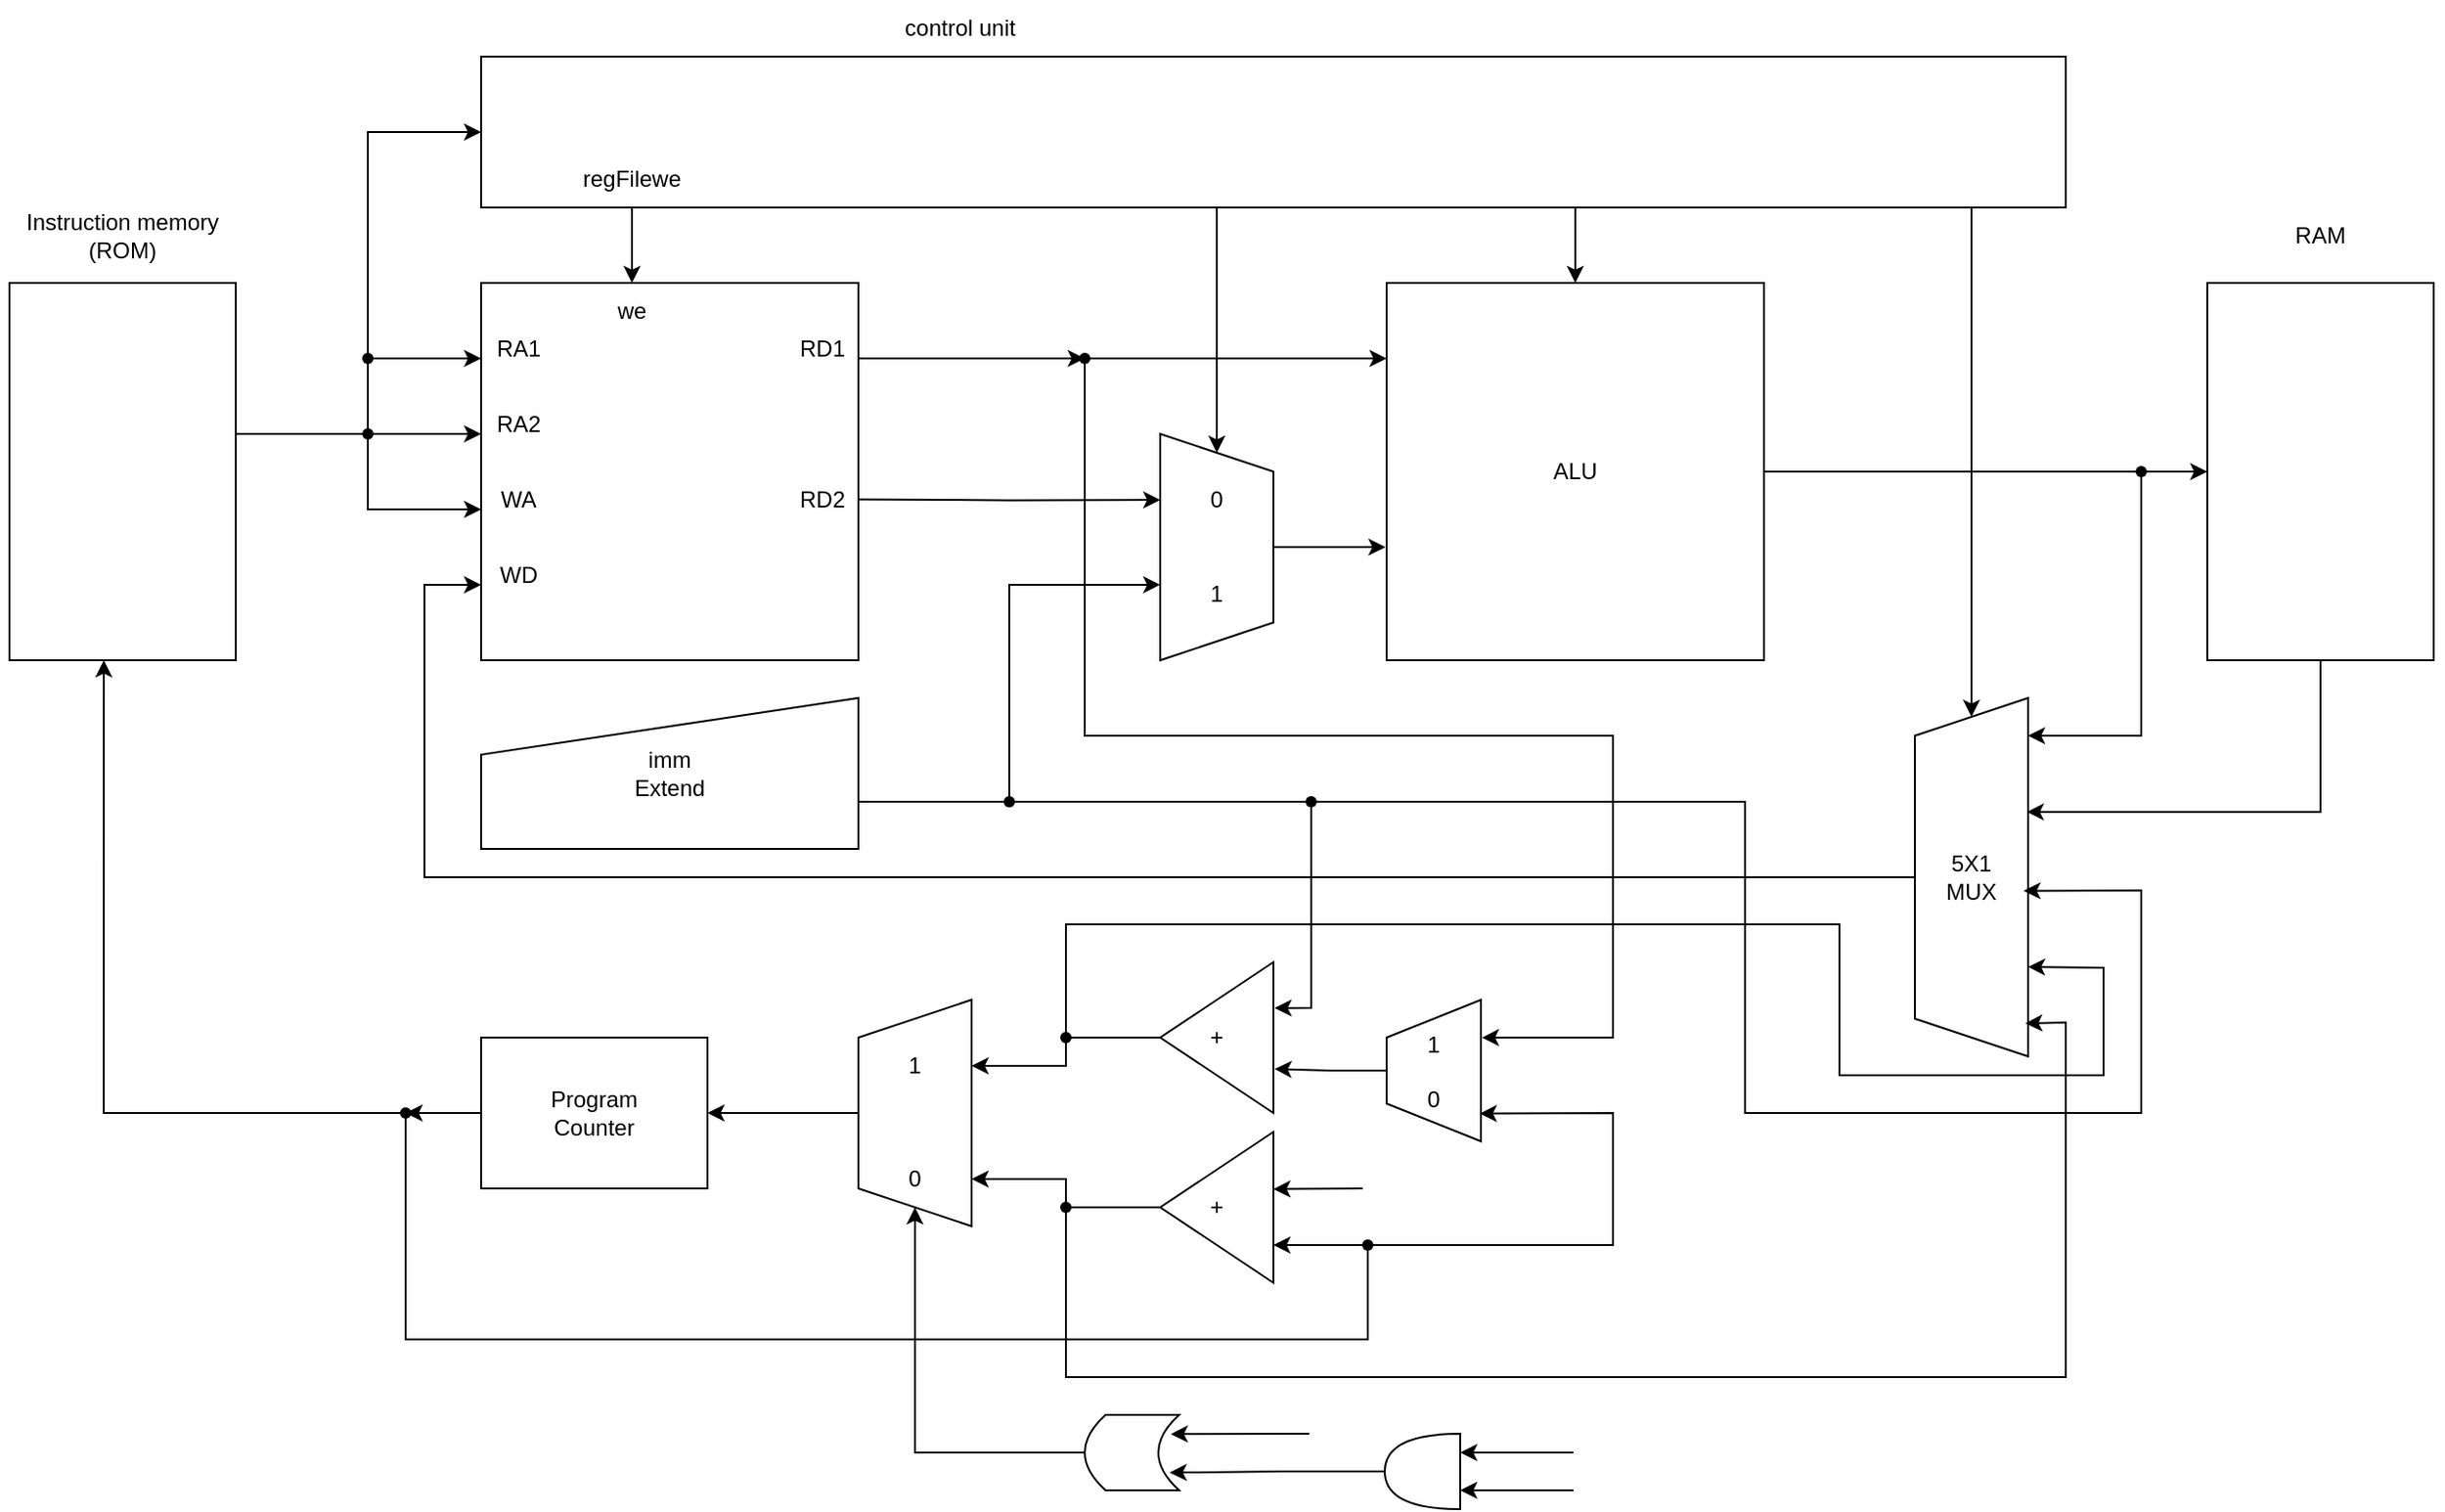<mxfile version="26.2.12">
  <diagram name="페이지-1" id="Pp6vh4Ir5vhfQlNTvURK">
    <mxGraphModel dx="1643" dy="444" grid="1" gridSize="10" guides="1" tooltips="1" connect="1" arrows="1" fold="1" page="1" pageScale="1" pageWidth="827" pageHeight="1169" math="0" shadow="0">
      <root>
        <mxCell id="0" />
        <mxCell id="1" parent="0" />
        <mxCell id="kW_ocDge__aSZDnSdW5C-100" style="edgeStyle=orthogonalEdgeStyle;rounded=0;orthogonalLoop=1;jettySize=auto;html=1;entryX=0;entryY=0.5;entryDx=0;entryDy=0;" edge="1" parent="1" source="kW_ocDge__aSZDnSdW5C-2" target="kW_ocDge__aSZDnSdW5C-15">
          <mxGeometry relative="1" as="geometry">
            <Array as="points">
              <mxPoint x="550" y="230" />
              <mxPoint x="550" y="230" />
            </Array>
          </mxGeometry>
        </mxCell>
        <mxCell id="kW_ocDge__aSZDnSdW5C-101" style="edgeStyle=orthogonalEdgeStyle;rounded=0;orthogonalLoop=1;jettySize=auto;html=1;entryX=0.5;entryY=0;entryDx=0;entryDy=0;" edge="1" parent="1" source="kW_ocDge__aSZDnSdW5C-2" target="kW_ocDge__aSZDnSdW5C-24">
          <mxGeometry relative="1" as="geometry">
            <Array as="points">
              <mxPoint x="740" y="220" />
              <mxPoint x="740" y="220" />
            </Array>
          </mxGeometry>
        </mxCell>
        <mxCell id="kW_ocDge__aSZDnSdW5C-102" style="edgeStyle=orthogonalEdgeStyle;rounded=0;orthogonalLoop=1;jettySize=auto;html=1;entryX=1;entryY=0.5;entryDx=0;entryDy=0;" edge="1" parent="1" source="kW_ocDge__aSZDnSdW5C-2" target="kW_ocDge__aSZDnSdW5C-42">
          <mxGeometry relative="1" as="geometry">
            <Array as="points">
              <mxPoint x="950" y="280" />
              <mxPoint x="950" y="280" />
            </Array>
          </mxGeometry>
        </mxCell>
        <mxCell id="kW_ocDge__aSZDnSdW5C-2" value="" style="rounded=0;whiteSpace=wrap;html=1;" vertex="1" parent="1">
          <mxGeometry x="160" y="120" width="840" height="80" as="geometry" />
        </mxCell>
        <mxCell id="kW_ocDge__aSZDnSdW5C-3" value="control unit" style="text;html=1;align=center;verticalAlign=middle;whiteSpace=wrap;rounded=0;" vertex="1" parent="1">
          <mxGeometry x="371" y="90" width="86" height="30" as="geometry" />
        </mxCell>
        <mxCell id="kW_ocDge__aSZDnSdW5C-10" style="edgeStyle=orthogonalEdgeStyle;rounded=0;orthogonalLoop=1;jettySize=auto;html=1;exitX=0.5;exitY=1;exitDx=0;exitDy=0;entryX=0.5;entryY=0;entryDx=0;entryDy=0;" edge="1" parent="1" source="kW_ocDge__aSZDnSdW5C-4" target="kW_ocDge__aSZDnSdW5C-9">
          <mxGeometry relative="1" as="geometry" />
        </mxCell>
        <mxCell id="kW_ocDge__aSZDnSdW5C-4" value="regFilewe" style="text;html=1;align=center;verticalAlign=middle;whiteSpace=wrap;rounded=0;" vertex="1" parent="1">
          <mxGeometry x="210" y="170" width="60" height="30" as="geometry" />
        </mxCell>
        <mxCell id="kW_ocDge__aSZDnSdW5C-6" value="" style="whiteSpace=wrap;html=1;aspect=fixed;" vertex="1" parent="1">
          <mxGeometry x="160" y="240" width="200" height="200" as="geometry" />
        </mxCell>
        <mxCell id="kW_ocDge__aSZDnSdW5C-9" value="we" style="text;html=1;align=center;verticalAlign=middle;whiteSpace=wrap;rounded=0;" vertex="1" parent="1">
          <mxGeometry x="210" y="240" width="60" height="30" as="geometry" />
        </mxCell>
        <mxCell id="kW_ocDge__aSZDnSdW5C-11" value="RA1" style="text;html=1;align=center;verticalAlign=middle;whiteSpace=wrap;rounded=0;" vertex="1" parent="1">
          <mxGeometry x="150" y="260" width="60" height="30" as="geometry" />
        </mxCell>
        <mxCell id="kW_ocDge__aSZDnSdW5C-12" value="RA2" style="text;html=1;align=center;verticalAlign=middle;whiteSpace=wrap;rounded=0;" vertex="1" parent="1">
          <mxGeometry x="150" y="300" width="60" height="30" as="geometry" />
        </mxCell>
        <mxCell id="kW_ocDge__aSZDnSdW5C-13" value="WA" style="text;html=1;align=center;verticalAlign=middle;whiteSpace=wrap;rounded=0;" vertex="1" parent="1">
          <mxGeometry x="150" y="340" width="60" height="30" as="geometry" />
        </mxCell>
        <mxCell id="kW_ocDge__aSZDnSdW5C-14" value="WD" style="text;html=1;align=center;verticalAlign=middle;whiteSpace=wrap;rounded=0;" vertex="1" parent="1">
          <mxGeometry x="150" y="380" width="60" height="30" as="geometry" />
        </mxCell>
        <mxCell id="kW_ocDge__aSZDnSdW5C-30" style="edgeStyle=orthogonalEdgeStyle;rounded=0;orthogonalLoop=1;jettySize=auto;html=1;exitX=0.5;exitY=0;exitDx=0;exitDy=0;entryX=-0.003;entryY=0.7;entryDx=0;entryDy=0;entryPerimeter=0;" edge="1" parent="1" source="kW_ocDge__aSZDnSdW5C-15" target="kW_ocDge__aSZDnSdW5C-24">
          <mxGeometry relative="1" as="geometry">
            <mxPoint x="590" y="380" as="targetPoint" />
          </mxGeometry>
        </mxCell>
        <mxCell id="kW_ocDge__aSZDnSdW5C-15" value="" style="shape=trapezoid;perimeter=trapezoidPerimeter;whiteSpace=wrap;html=1;fixedSize=1;direction=south;" vertex="1" parent="1">
          <mxGeometry x="520" y="320" width="60" height="120" as="geometry" />
        </mxCell>
        <mxCell id="kW_ocDge__aSZDnSdW5C-16" value="0" style="text;html=1;align=center;verticalAlign=middle;whiteSpace=wrap;rounded=0;" vertex="1" parent="1">
          <mxGeometry x="520" y="340" width="60" height="30" as="geometry" />
        </mxCell>
        <mxCell id="kW_ocDge__aSZDnSdW5C-17" value="1" style="text;html=1;align=center;verticalAlign=middle;whiteSpace=wrap;rounded=0;" vertex="1" parent="1">
          <mxGeometry x="520" y="390" width="60" height="30" as="geometry" />
        </mxCell>
        <mxCell id="kW_ocDge__aSZDnSdW5C-46" style="edgeStyle=orthogonalEdgeStyle;rounded=0;orthogonalLoop=1;jettySize=auto;html=1;entryX=0;entryY=0.5;entryDx=0;entryDy=0;" edge="1" parent="1" source="kW_ocDge__aSZDnSdW5C-24" target="kW_ocDge__aSZDnSdW5C-43">
          <mxGeometry relative="1" as="geometry" />
        </mxCell>
        <mxCell id="kW_ocDge__aSZDnSdW5C-24" value="ALU" style="whiteSpace=wrap;html=1;aspect=fixed;" vertex="1" parent="1">
          <mxGeometry x="640" y="240" width="200" height="200" as="geometry" />
        </mxCell>
        <mxCell id="kW_ocDge__aSZDnSdW5C-25" value="" style="endArrow=classic;html=1;rounded=0;entryX=0;entryY=0.2;entryDx=0;entryDy=0;entryPerimeter=0;" edge="1" parent="1" source="kW_ocDge__aSZDnSdW5C-74" target="kW_ocDge__aSZDnSdW5C-24">
          <mxGeometry width="50" height="50" relative="1" as="geometry">
            <mxPoint x="360" y="280" as="sourcePoint" />
            <mxPoint x="410" y="230" as="targetPoint" />
          </mxGeometry>
        </mxCell>
        <mxCell id="kW_ocDge__aSZDnSdW5C-26" value="RD1" style="text;html=1;align=center;verticalAlign=middle;whiteSpace=wrap;rounded=0;" vertex="1" parent="1">
          <mxGeometry x="311" y="260" width="60" height="30" as="geometry" />
        </mxCell>
        <mxCell id="kW_ocDge__aSZDnSdW5C-28" style="edgeStyle=orthogonalEdgeStyle;rounded=0;orthogonalLoop=1;jettySize=auto;html=1;" edge="1" parent="1" target="kW_ocDge__aSZDnSdW5C-16">
          <mxGeometry relative="1" as="geometry">
            <mxPoint x="360" y="354.71" as="sourcePoint" />
            <mxPoint x="499" y="354.71" as="targetPoint" />
          </mxGeometry>
        </mxCell>
        <mxCell id="kW_ocDge__aSZDnSdW5C-27" value="RD2" style="text;html=1;align=center;verticalAlign=middle;whiteSpace=wrap;rounded=0;" vertex="1" parent="1">
          <mxGeometry x="311" y="340" width="60" height="30" as="geometry" />
        </mxCell>
        <mxCell id="kW_ocDge__aSZDnSdW5C-39" style="edgeStyle=orthogonalEdgeStyle;rounded=0;orthogonalLoop=1;jettySize=auto;html=1;entryX=0;entryY=0.333;entryDx=0;entryDy=0;entryPerimeter=0;" edge="1" parent="1" target="kW_ocDge__aSZDnSdW5C-17">
          <mxGeometry relative="1" as="geometry">
            <mxPoint x="480" y="400" as="targetPoint" />
            <mxPoint x="360" y="515.029" as="sourcePoint" />
            <Array as="points">
              <mxPoint x="440" y="515" />
              <mxPoint x="440" y="400" />
            </Array>
          </mxGeometry>
        </mxCell>
        <mxCell id="kW_ocDge__aSZDnSdW5C-33" value="" style="rounded=0;whiteSpace=wrap;html=1;" vertex="1" parent="1">
          <mxGeometry x="-90" y="240" width="120" height="200" as="geometry" />
        </mxCell>
        <mxCell id="kW_ocDge__aSZDnSdW5C-34" value="Instruction memory&lt;div&gt;(ROM)&lt;/div&gt;" style="text;html=1;align=center;verticalAlign=middle;whiteSpace=wrap;rounded=0;" vertex="1" parent="1">
          <mxGeometry x="-95" y="200" width="130" height="30" as="geometry" />
        </mxCell>
        <mxCell id="kW_ocDge__aSZDnSdW5C-36" value="Program&lt;div&gt;Counter&lt;/div&gt;" style="rounded=0;whiteSpace=wrap;html=1;" vertex="1" parent="1">
          <mxGeometry x="160" y="640" width="120" height="80" as="geometry" />
        </mxCell>
        <mxCell id="kW_ocDge__aSZDnSdW5C-38" style="edgeStyle=orthogonalEdgeStyle;rounded=0;orthogonalLoop=1;jettySize=auto;html=1;" edge="1" parent="1" source="kW_ocDge__aSZDnSdW5C-37" target="kW_ocDge__aSZDnSdW5C-36">
          <mxGeometry relative="1" as="geometry" />
        </mxCell>
        <mxCell id="kW_ocDge__aSZDnSdW5C-37" value="" style="shape=trapezoid;perimeter=trapezoidPerimeter;whiteSpace=wrap;html=1;fixedSize=1;direction=north;" vertex="1" parent="1">
          <mxGeometry x="360" y="620" width="60" height="120" as="geometry" />
        </mxCell>
        <mxCell id="kW_ocDge__aSZDnSdW5C-40" value="" style="shape=waypoint;sketch=0;fillStyle=solid;size=6;pointerEvents=1;points=[];fillColor=none;resizable=0;rotatable=0;perimeter=centerPerimeter;snapToPoint=1;" vertex="1" parent="1">
          <mxGeometry x="430" y="505" width="20" height="20" as="geometry" />
        </mxCell>
        <mxCell id="kW_ocDge__aSZDnSdW5C-41" value="+" style="triangle;whiteSpace=wrap;html=1;direction=west;" vertex="1" parent="1">
          <mxGeometry x="520" y="600" width="60" height="80" as="geometry" />
        </mxCell>
        <mxCell id="kW_ocDge__aSZDnSdW5C-52" style="edgeStyle=orthogonalEdgeStyle;rounded=0;orthogonalLoop=1;jettySize=auto;html=1;entryX=0.167;entryY=0.667;entryDx=0;entryDy=0;entryPerimeter=0;" edge="1" parent="1" source="kW_ocDge__aSZDnSdW5C-42" target="kW_ocDge__aSZDnSdW5C-14">
          <mxGeometry relative="1" as="geometry">
            <mxPoint x="130" y="460" as="targetPoint" />
            <Array as="points">
              <mxPoint x="130" y="555" />
              <mxPoint x="130" y="400" />
            </Array>
          </mxGeometry>
        </mxCell>
        <mxCell id="kW_ocDge__aSZDnSdW5C-42" value="5X1&lt;div&gt;MUX&lt;/div&gt;" style="shape=trapezoid;perimeter=trapezoidPerimeter;whiteSpace=wrap;html=1;fixedSize=1;direction=north;" vertex="1" parent="1">
          <mxGeometry x="920" y="460" width="60" height="190" as="geometry" />
        </mxCell>
        <mxCell id="kW_ocDge__aSZDnSdW5C-51" style="edgeStyle=orthogonalEdgeStyle;rounded=0;orthogonalLoop=1;jettySize=auto;html=1;entryX=0.682;entryY=0.989;entryDx=0;entryDy=0;entryPerimeter=0;" edge="1" parent="1" source="kW_ocDge__aSZDnSdW5C-43" target="kW_ocDge__aSZDnSdW5C-42">
          <mxGeometry relative="1" as="geometry">
            <mxPoint x="1080" y="520" as="targetPoint" />
            <Array as="points">
              <mxPoint x="1135" y="520" />
            </Array>
          </mxGeometry>
        </mxCell>
        <mxCell id="kW_ocDge__aSZDnSdW5C-43" value="" style="rounded=0;whiteSpace=wrap;html=1;" vertex="1" parent="1">
          <mxGeometry x="1075" y="240" width="120" height="200" as="geometry" />
        </mxCell>
        <mxCell id="kW_ocDge__aSZDnSdW5C-44" value="RAM" style="text;html=1;align=center;verticalAlign=middle;whiteSpace=wrap;rounded=0;" vertex="1" parent="1">
          <mxGeometry x="1070" y="200" width="130" height="30" as="geometry" />
        </mxCell>
        <mxCell id="kW_ocDge__aSZDnSdW5C-47" value="" style="shape=waypoint;sketch=0;fillStyle=solid;size=6;pointerEvents=1;points=[];fillColor=none;resizable=0;rotatable=0;perimeter=centerPerimeter;snapToPoint=1;" vertex="1" parent="1">
          <mxGeometry x="1030" y="330" width="20" height="20" as="geometry" />
        </mxCell>
        <mxCell id="kW_ocDge__aSZDnSdW5C-49" value="" style="endArrow=classic;html=1;rounded=0;" edge="1" parent="1">
          <mxGeometry width="50" height="50" relative="1" as="geometry">
            <mxPoint x="1040" y="340" as="sourcePoint" />
            <mxPoint x="980" y="480" as="targetPoint" />
            <Array as="points">
              <mxPoint x="1040" y="480" />
            </Array>
          </mxGeometry>
        </mxCell>
        <mxCell id="kW_ocDge__aSZDnSdW5C-53" style="edgeStyle=orthogonalEdgeStyle;rounded=0;orthogonalLoop=1;jettySize=auto;html=1;entryX=0.417;entryY=1;entryDx=0;entryDy=0;entryPerimeter=0;" edge="1" parent="1" source="kW_ocDge__aSZDnSdW5C-54" target="kW_ocDge__aSZDnSdW5C-33">
          <mxGeometry relative="1" as="geometry" />
        </mxCell>
        <mxCell id="kW_ocDge__aSZDnSdW5C-57" value="" style="endArrow=classic;html=1;rounded=0;entryX=0;entryY=0.25;entryDx=0;entryDy=0;" edge="1" parent="1" target="kW_ocDge__aSZDnSdW5C-63">
          <mxGeometry width="50" height="50" relative="1" as="geometry">
            <mxPoint x="120" y="680" as="sourcePoint" />
            <mxPoint x="480" y="720" as="targetPoint" />
            <Array as="points">
              <mxPoint x="120" y="800" />
              <mxPoint x="630" y="800" />
              <mxPoint x="630" y="750" />
            </Array>
          </mxGeometry>
        </mxCell>
        <mxCell id="kW_ocDge__aSZDnSdW5C-58" value="" style="edgeStyle=orthogonalEdgeStyle;rounded=0;orthogonalLoop=1;jettySize=auto;html=1;entryDx=0;entryDy=0;entryPerimeter=0;" edge="1" parent="1" source="kW_ocDge__aSZDnSdW5C-36" target="kW_ocDge__aSZDnSdW5C-54">
          <mxGeometry relative="1" as="geometry">
            <mxPoint x="160" y="680" as="sourcePoint" />
            <mxPoint x="-40" y="440" as="targetPoint" />
          </mxGeometry>
        </mxCell>
        <mxCell id="kW_ocDge__aSZDnSdW5C-54" value="" style="shape=waypoint;sketch=0;fillStyle=solid;size=6;pointerEvents=1;points=[];fillColor=none;resizable=0;rotatable=0;perimeter=centerPerimeter;snapToPoint=1;" vertex="1" parent="1">
          <mxGeometry x="110" y="670" width="20" height="20" as="geometry" />
        </mxCell>
        <mxCell id="kW_ocDge__aSZDnSdW5C-59" style="edgeStyle=orthogonalEdgeStyle;rounded=0;orthogonalLoop=1;jettySize=auto;html=1;entryX=1;entryY=0.5;entryDx=0;entryDy=0;" edge="1" parent="1" source="kW_ocDge__aSZDnSdW5C-41" target="kW_ocDge__aSZDnSdW5C-66">
          <mxGeometry relative="1" as="geometry" />
        </mxCell>
        <mxCell id="kW_ocDge__aSZDnSdW5C-60" value="1&lt;div&gt;&lt;br&gt;&lt;div&gt;0&lt;/div&gt;&lt;/div&gt;" style="shape=trapezoid;perimeter=trapezoidPerimeter;whiteSpace=wrap;html=1;fixedSize=1;direction=north;" vertex="1" parent="1">
          <mxGeometry x="640" y="620" width="50" height="75" as="geometry" />
        </mxCell>
        <mxCell id="kW_ocDge__aSZDnSdW5C-61" style="edgeStyle=orthogonalEdgeStyle;rounded=0;orthogonalLoop=1;jettySize=auto;html=1;entryX=-0.01;entryY=0.292;entryDx=0;entryDy=0;entryPerimeter=0;" edge="1" parent="1" source="kW_ocDge__aSZDnSdW5C-60" target="kW_ocDge__aSZDnSdW5C-41">
          <mxGeometry relative="1" as="geometry" />
        </mxCell>
        <mxCell id="kW_ocDge__aSZDnSdW5C-62" style="edgeStyle=orthogonalEdgeStyle;rounded=0;orthogonalLoop=1;jettySize=auto;html=1;entryX=-0.01;entryY=0.696;entryDx=0;entryDy=0;entryPerimeter=0;" edge="1" parent="1" source="kW_ocDge__aSZDnSdW5C-40" target="kW_ocDge__aSZDnSdW5C-41">
          <mxGeometry relative="1" as="geometry" />
        </mxCell>
        <mxCell id="kW_ocDge__aSZDnSdW5C-63" value="+" style="triangle;whiteSpace=wrap;html=1;direction=west;" vertex="1" parent="1">
          <mxGeometry x="520" y="690" width="60" height="80" as="geometry" />
        </mxCell>
        <mxCell id="kW_ocDge__aSZDnSdW5C-64" value="" style="endArrow=classic;html=1;rounded=0;entryX=-0.045;entryY=0.596;entryDx=0;entryDy=0;entryPerimeter=0;" edge="1" parent="1">
          <mxGeometry width="50" height="50" relative="1" as="geometry">
            <mxPoint x="627.3" y="720" as="sourcePoint" />
            <mxPoint x="580.0" y="720.32" as="targetPoint" />
          </mxGeometry>
        </mxCell>
        <mxCell id="kW_ocDge__aSZDnSdW5C-65" style="edgeStyle=orthogonalEdgeStyle;rounded=0;orthogonalLoop=1;jettySize=auto;html=1;entryX=1;entryY=0.5;entryDx=0;entryDy=0;" edge="1" parent="1" source="kW_ocDge__aSZDnSdW5C-93" target="kW_ocDge__aSZDnSdW5C-67">
          <mxGeometry relative="1" as="geometry">
            <Array as="points">
              <mxPoint x="470" y="715" />
            </Array>
          </mxGeometry>
        </mxCell>
        <mxCell id="kW_ocDge__aSZDnSdW5C-66" value="1" style="text;html=1;align=center;verticalAlign=middle;whiteSpace=wrap;rounded=0;" vertex="1" parent="1">
          <mxGeometry x="360" y="640" width="60" height="30" as="geometry" />
        </mxCell>
        <mxCell id="kW_ocDge__aSZDnSdW5C-67" value="0" style="text;html=1;align=center;verticalAlign=middle;whiteSpace=wrap;rounded=0;" vertex="1" parent="1">
          <mxGeometry x="360" y="700" width="60" height="30" as="geometry" />
        </mxCell>
        <mxCell id="kW_ocDge__aSZDnSdW5C-68" value="" style="shape=waypoint;sketch=0;fillStyle=solid;size=6;pointerEvents=1;points=[];fillColor=none;resizable=0;rotatable=0;perimeter=centerPerimeter;snapToPoint=1;" vertex="1" parent="1">
          <mxGeometry x="460" y="630" width="20" height="20" as="geometry" />
        </mxCell>
        <mxCell id="kW_ocDge__aSZDnSdW5C-69" value="" style="shape=waypoint;sketch=0;fillStyle=solid;size=6;pointerEvents=1;points=[];fillColor=none;resizable=0;rotatable=0;perimeter=centerPerimeter;snapToPoint=1;" vertex="1" parent="1">
          <mxGeometry x="620" y="740" width="20" height="20" as="geometry" />
        </mxCell>
        <mxCell id="kW_ocDge__aSZDnSdW5C-72" value="" style="endArrow=classic;html=1;rounded=0;entryX=0.196;entryY=0.987;entryDx=0;entryDy=0;entryPerimeter=0;" edge="1" parent="1" target="kW_ocDge__aSZDnSdW5C-60">
          <mxGeometry width="50" height="50" relative="1" as="geometry">
            <mxPoint x="630" y="750" as="sourcePoint" />
            <mxPoint x="760" y="680" as="targetPoint" />
            <Array as="points">
              <mxPoint x="760" y="750" />
              <mxPoint x="760" y="680" />
            </Array>
          </mxGeometry>
        </mxCell>
        <mxCell id="kW_ocDge__aSZDnSdW5C-73" value="" style="endArrow=classic;html=1;rounded=0;entryX=0.733;entryY=1.01;entryDx=0;entryDy=0;entryPerimeter=0;" edge="1" parent="1" target="kW_ocDge__aSZDnSdW5C-60">
          <mxGeometry width="50" height="50" relative="1" as="geometry">
            <mxPoint x="480" y="280" as="sourcePoint" />
            <mxPoint x="760" y="640" as="targetPoint" />
            <Array as="points">
              <mxPoint x="480" y="480" />
              <mxPoint x="760" y="480" />
              <mxPoint x="760" y="640" />
            </Array>
          </mxGeometry>
        </mxCell>
        <mxCell id="kW_ocDge__aSZDnSdW5C-75" value="" style="endArrow=classic;html=1;rounded=0;entryDx=0;entryDy=0;entryPerimeter=0;" edge="1" parent="1" target="kW_ocDge__aSZDnSdW5C-74">
          <mxGeometry width="50" height="50" relative="1" as="geometry">
            <mxPoint x="360" y="280" as="sourcePoint" />
            <mxPoint x="640" y="280" as="targetPoint" />
          </mxGeometry>
        </mxCell>
        <mxCell id="kW_ocDge__aSZDnSdW5C-74" value="" style="shape=waypoint;sketch=0;fillStyle=solid;size=6;pointerEvents=1;points=[];fillColor=none;resizable=0;rotatable=0;perimeter=centerPerimeter;snapToPoint=1;" vertex="1" parent="1">
          <mxGeometry x="470" y="270" width="20" height="20" as="geometry" />
        </mxCell>
        <mxCell id="kW_ocDge__aSZDnSdW5C-76" value="" style="shape=waypoint;sketch=0;fillStyle=solid;size=6;pointerEvents=1;points=[];fillColor=none;resizable=0;rotatable=0;perimeter=centerPerimeter;snapToPoint=1;" vertex="1" parent="1">
          <mxGeometry x="590" y="505" width="20" height="20" as="geometry" />
        </mxCell>
        <mxCell id="kW_ocDge__aSZDnSdW5C-80" value="" style="endArrow=classic;html=1;rounded=0;entryX=0.462;entryY=0.96;entryDx=0;entryDy=0;entryPerimeter=0;" edge="1" parent="1" target="kW_ocDge__aSZDnSdW5C-42">
          <mxGeometry width="50" height="50" relative="1" as="geometry">
            <mxPoint x="600" y="515" as="sourcePoint" />
            <mxPoint x="850" y="515" as="targetPoint" />
            <Array as="points">
              <mxPoint x="830" y="515" />
              <mxPoint x="830" y="680" />
              <mxPoint x="1040" y="680" />
              <mxPoint x="1040" y="562" />
            </Array>
          </mxGeometry>
        </mxCell>
        <mxCell id="kW_ocDge__aSZDnSdW5C-81" value="" style="endArrow=classic;html=1;rounded=0;entryX=0.25;entryY=1;entryDx=0;entryDy=0;" edge="1" parent="1" target="kW_ocDge__aSZDnSdW5C-42">
          <mxGeometry width="50" height="50" relative="1" as="geometry">
            <mxPoint x="470" y="640" as="sourcePoint" />
            <mxPoint x="520" y="590" as="targetPoint" />
            <Array as="points">
              <mxPoint x="470" y="580" />
              <mxPoint x="880" y="580" />
              <mxPoint x="880" y="660" />
              <mxPoint x="1020" y="660" />
              <mxPoint x="1020" y="603" />
            </Array>
          </mxGeometry>
        </mxCell>
        <mxCell id="kW_ocDge__aSZDnSdW5C-82" value="" style="endArrow=classic;html=1;rounded=0;entryX=0.167;entryY=0.667;entryDx=0;entryDy=0;entryPerimeter=0;" edge="1" parent="1" source="kW_ocDge__aSZDnSdW5C-83" target="kW_ocDge__aSZDnSdW5C-12">
          <mxGeometry width="50" height="50" relative="1" as="geometry">
            <mxPoint x="30" y="320" as="sourcePoint" />
            <mxPoint x="80" y="270" as="targetPoint" />
          </mxGeometry>
        </mxCell>
        <mxCell id="kW_ocDge__aSZDnSdW5C-83" value="" style="shape=waypoint;sketch=0;fillStyle=solid;size=6;pointerEvents=1;points=[];fillColor=none;resizable=0;rotatable=0;perimeter=centerPerimeter;snapToPoint=1;" vertex="1" parent="1">
          <mxGeometry x="90" y="310" width="20" height="20" as="geometry" />
        </mxCell>
        <mxCell id="kW_ocDge__aSZDnSdW5C-86" value="" style="endArrow=none;html=1;rounded=0;" edge="1" parent="1" target="kW_ocDge__aSZDnSdW5C-83">
          <mxGeometry width="50" height="50" relative="1" as="geometry">
            <mxPoint x="30" y="320" as="sourcePoint" />
            <mxPoint x="80" y="270" as="targetPoint" />
          </mxGeometry>
        </mxCell>
        <mxCell id="kW_ocDge__aSZDnSdW5C-87" value="" style="endArrow=classic;html=1;rounded=0;entryX=0.167;entryY=0.667;entryDx=0;entryDy=0;entryPerimeter=0;" edge="1" parent="1" source="kW_ocDge__aSZDnSdW5C-89" target="kW_ocDge__aSZDnSdW5C-11">
          <mxGeometry width="50" height="50" relative="1" as="geometry">
            <mxPoint x="100" y="320" as="sourcePoint" />
            <mxPoint x="150" y="270" as="targetPoint" />
            <Array as="points">
              <mxPoint x="100" y="280" />
            </Array>
          </mxGeometry>
        </mxCell>
        <mxCell id="kW_ocDge__aSZDnSdW5C-88" value="" style="endArrow=classic;html=1;rounded=0;entryX=0.167;entryY=0.667;entryDx=0;entryDy=0;entryPerimeter=0;" edge="1" parent="1" target="kW_ocDge__aSZDnSdW5C-13">
          <mxGeometry width="50" height="50" relative="1" as="geometry">
            <mxPoint x="100" y="320" as="sourcePoint" />
            <mxPoint x="150" y="270" as="targetPoint" />
            <Array as="points">
              <mxPoint x="100" y="360" />
            </Array>
          </mxGeometry>
        </mxCell>
        <mxCell id="kW_ocDge__aSZDnSdW5C-89" value="" style="shape=waypoint;sketch=0;fillStyle=solid;size=6;pointerEvents=1;points=[];fillColor=none;resizable=0;rotatable=0;perimeter=centerPerimeter;snapToPoint=1;" vertex="1" parent="1">
          <mxGeometry x="90" y="270" width="20" height="20" as="geometry" />
        </mxCell>
        <mxCell id="kW_ocDge__aSZDnSdW5C-91" value="" style="endArrow=classic;html=1;rounded=0;entryX=0;entryY=0.5;entryDx=0;entryDy=0;" edge="1" parent="1" target="kW_ocDge__aSZDnSdW5C-2">
          <mxGeometry width="50" height="50" relative="1" as="geometry">
            <mxPoint x="100" y="280" as="sourcePoint" />
            <mxPoint x="150" y="230" as="targetPoint" />
            <Array as="points">
              <mxPoint x="100" y="160" />
            </Array>
          </mxGeometry>
        </mxCell>
        <mxCell id="kW_ocDge__aSZDnSdW5C-92" value="" style="endArrow=none;html=1;rounded=0;" edge="1" parent="1" target="kW_ocDge__aSZDnSdW5C-89">
          <mxGeometry width="50" height="50" relative="1" as="geometry">
            <mxPoint x="100" y="320" as="sourcePoint" />
            <mxPoint x="150" y="270" as="targetPoint" />
          </mxGeometry>
        </mxCell>
        <mxCell id="kW_ocDge__aSZDnSdW5C-93" value="" style="shape=waypoint;sketch=0;fillStyle=solid;size=6;pointerEvents=1;points=[];fillColor=none;resizable=0;rotatable=0;perimeter=centerPerimeter;snapToPoint=1;" vertex="1" parent="1">
          <mxGeometry x="460" y="720" width="20" height="20" as="geometry" />
        </mxCell>
        <mxCell id="kW_ocDge__aSZDnSdW5C-97" value="" style="endArrow=none;html=1;rounded=0;" edge="1" parent="1" target="kW_ocDge__aSZDnSdW5C-63">
          <mxGeometry width="50" height="50" relative="1" as="geometry">
            <mxPoint x="470" y="730" as="sourcePoint" />
            <mxPoint x="520" y="680" as="targetPoint" />
          </mxGeometry>
        </mxCell>
        <mxCell id="kW_ocDge__aSZDnSdW5C-98" value="" style="endArrow=classic;html=1;rounded=0;entryX=0.092;entryY=0.976;entryDx=0;entryDy=0;entryPerimeter=0;" edge="1" parent="1" target="kW_ocDge__aSZDnSdW5C-42">
          <mxGeometry width="50" height="50" relative="1" as="geometry">
            <mxPoint x="470" y="730" as="sourcePoint" />
            <mxPoint x="1000" y="630" as="targetPoint" />
            <Array as="points">
              <mxPoint x="470" y="820" />
              <mxPoint x="1000" y="820" />
              <mxPoint x="1000" y="632" />
            </Array>
          </mxGeometry>
        </mxCell>
        <mxCell id="kW_ocDge__aSZDnSdW5C-112" style="edgeStyle=orthogonalEdgeStyle;rounded=0;orthogonalLoop=1;jettySize=auto;html=1;" edge="1" parent="1" source="kW_ocDge__aSZDnSdW5C-103" target="kW_ocDge__aSZDnSdW5C-37">
          <mxGeometry relative="1" as="geometry" />
        </mxCell>
        <mxCell id="kW_ocDge__aSZDnSdW5C-103" value="" style="shape=dataStorage;whiteSpace=wrap;html=1;fixedSize=1;size=11;" vertex="1" parent="1">
          <mxGeometry x="480" y="840" width="50" height="40" as="geometry" />
        </mxCell>
        <mxCell id="kW_ocDge__aSZDnSdW5C-104" value="" style="shape=or;whiteSpace=wrap;html=1;direction=west;" vertex="1" parent="1">
          <mxGeometry x="639" y="850" width="40" height="40" as="geometry" />
        </mxCell>
        <mxCell id="kW_ocDge__aSZDnSdW5C-105" value="imm&lt;div&gt;Extend&lt;/div&gt;" style="shape=manualInput;whiteSpace=wrap;html=1;" vertex="1" parent="1">
          <mxGeometry x="160" y="460" width="200" height="80" as="geometry" />
        </mxCell>
        <mxCell id="kW_ocDge__aSZDnSdW5C-107" style="edgeStyle=orthogonalEdgeStyle;rounded=0;orthogonalLoop=1;jettySize=auto;html=1;entryX=0.9;entryY=0.765;entryDx=0;entryDy=0;entryPerimeter=0;" edge="1" parent="1" source="kW_ocDge__aSZDnSdW5C-104" target="kW_ocDge__aSZDnSdW5C-103">
          <mxGeometry relative="1" as="geometry" />
        </mxCell>
        <mxCell id="kW_ocDge__aSZDnSdW5C-108" value="" style="endArrow=classic;html=1;rounded=0;entryX=0.844;entryY=0.505;entryDx=0;entryDy=0;entryPerimeter=0;" edge="1" parent="1">
          <mxGeometry width="50" height="50" relative="1" as="geometry">
            <mxPoint x="599" y="850" as="sourcePoint" />
            <mxPoint x="525.6" y="850.2" as="targetPoint" />
          </mxGeometry>
        </mxCell>
        <mxCell id="kW_ocDge__aSZDnSdW5C-109" value="" style="endArrow=classic;html=1;rounded=0;entryX=0;entryY=0.75;entryDx=0;entryDy=0;entryPerimeter=0;" edge="1" parent="1" target="kW_ocDge__aSZDnSdW5C-104">
          <mxGeometry width="50" height="50" relative="1" as="geometry">
            <mxPoint x="739" y="860" as="sourcePoint" />
            <mxPoint x="769" y="860" as="targetPoint" />
          </mxGeometry>
        </mxCell>
        <mxCell id="kW_ocDge__aSZDnSdW5C-110" value="" style="endArrow=classic;html=1;rounded=0;entryX=0;entryY=0.75;entryDx=0;entryDy=0;entryPerimeter=0;" edge="1" parent="1">
          <mxGeometry width="50" height="50" relative="1" as="geometry">
            <mxPoint x="739" y="880" as="sourcePoint" />
            <mxPoint x="679" y="880" as="targetPoint" />
          </mxGeometry>
        </mxCell>
      </root>
    </mxGraphModel>
  </diagram>
</mxfile>
